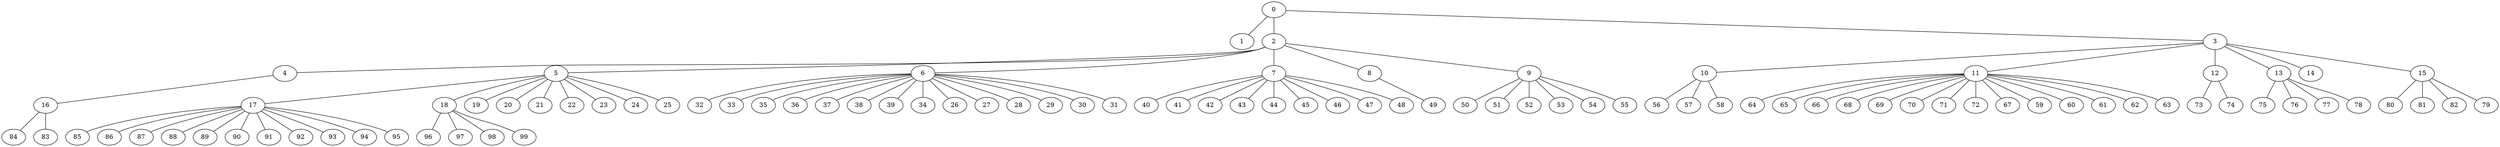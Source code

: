 
graph graphname {
    0 -- 1
0 -- 2
0 -- 3
2 -- 4
2 -- 5
2 -- 6
2 -- 7
2 -- 8
2 -- 9
3 -- 10
3 -- 11
3 -- 12
3 -- 13
3 -- 14
3 -- 15
4 -- 16
5 -- 17
5 -- 18
5 -- 19
5 -- 20
5 -- 21
5 -- 22
5 -- 23
5 -- 24
5 -- 25
6 -- 32
6 -- 33
6 -- 35
6 -- 36
6 -- 37
6 -- 38
6 -- 39
6 -- 34
6 -- 26
6 -- 27
6 -- 28
6 -- 29
6 -- 30
6 -- 31
7 -- 40
7 -- 41
7 -- 42
7 -- 43
7 -- 44
7 -- 45
7 -- 46
7 -- 47
7 -- 48
8 -- 49
9 -- 50
9 -- 51
9 -- 52
9 -- 53
9 -- 54
9 -- 55
10 -- 56
10 -- 57
10 -- 58
11 -- 64
11 -- 65
11 -- 66
11 -- 68
11 -- 69
11 -- 70
11 -- 71
11 -- 72
11 -- 67
11 -- 59
11 -- 60
11 -- 61
11 -- 62
11 -- 63
12 -- 73
12 -- 74
13 -- 75
13 -- 76
13 -- 77
13 -- 78
15 -- 80
15 -- 81
15 -- 82
15 -- 79
16 -- 84
16 -- 83
17 -- 85
17 -- 86
17 -- 87
17 -- 88
17 -- 89
17 -- 90
17 -- 91
17 -- 92
17 -- 93
17 -- 94
17 -- 95
18 -- 96
18 -- 97
18 -- 98
18 -- 99

}
